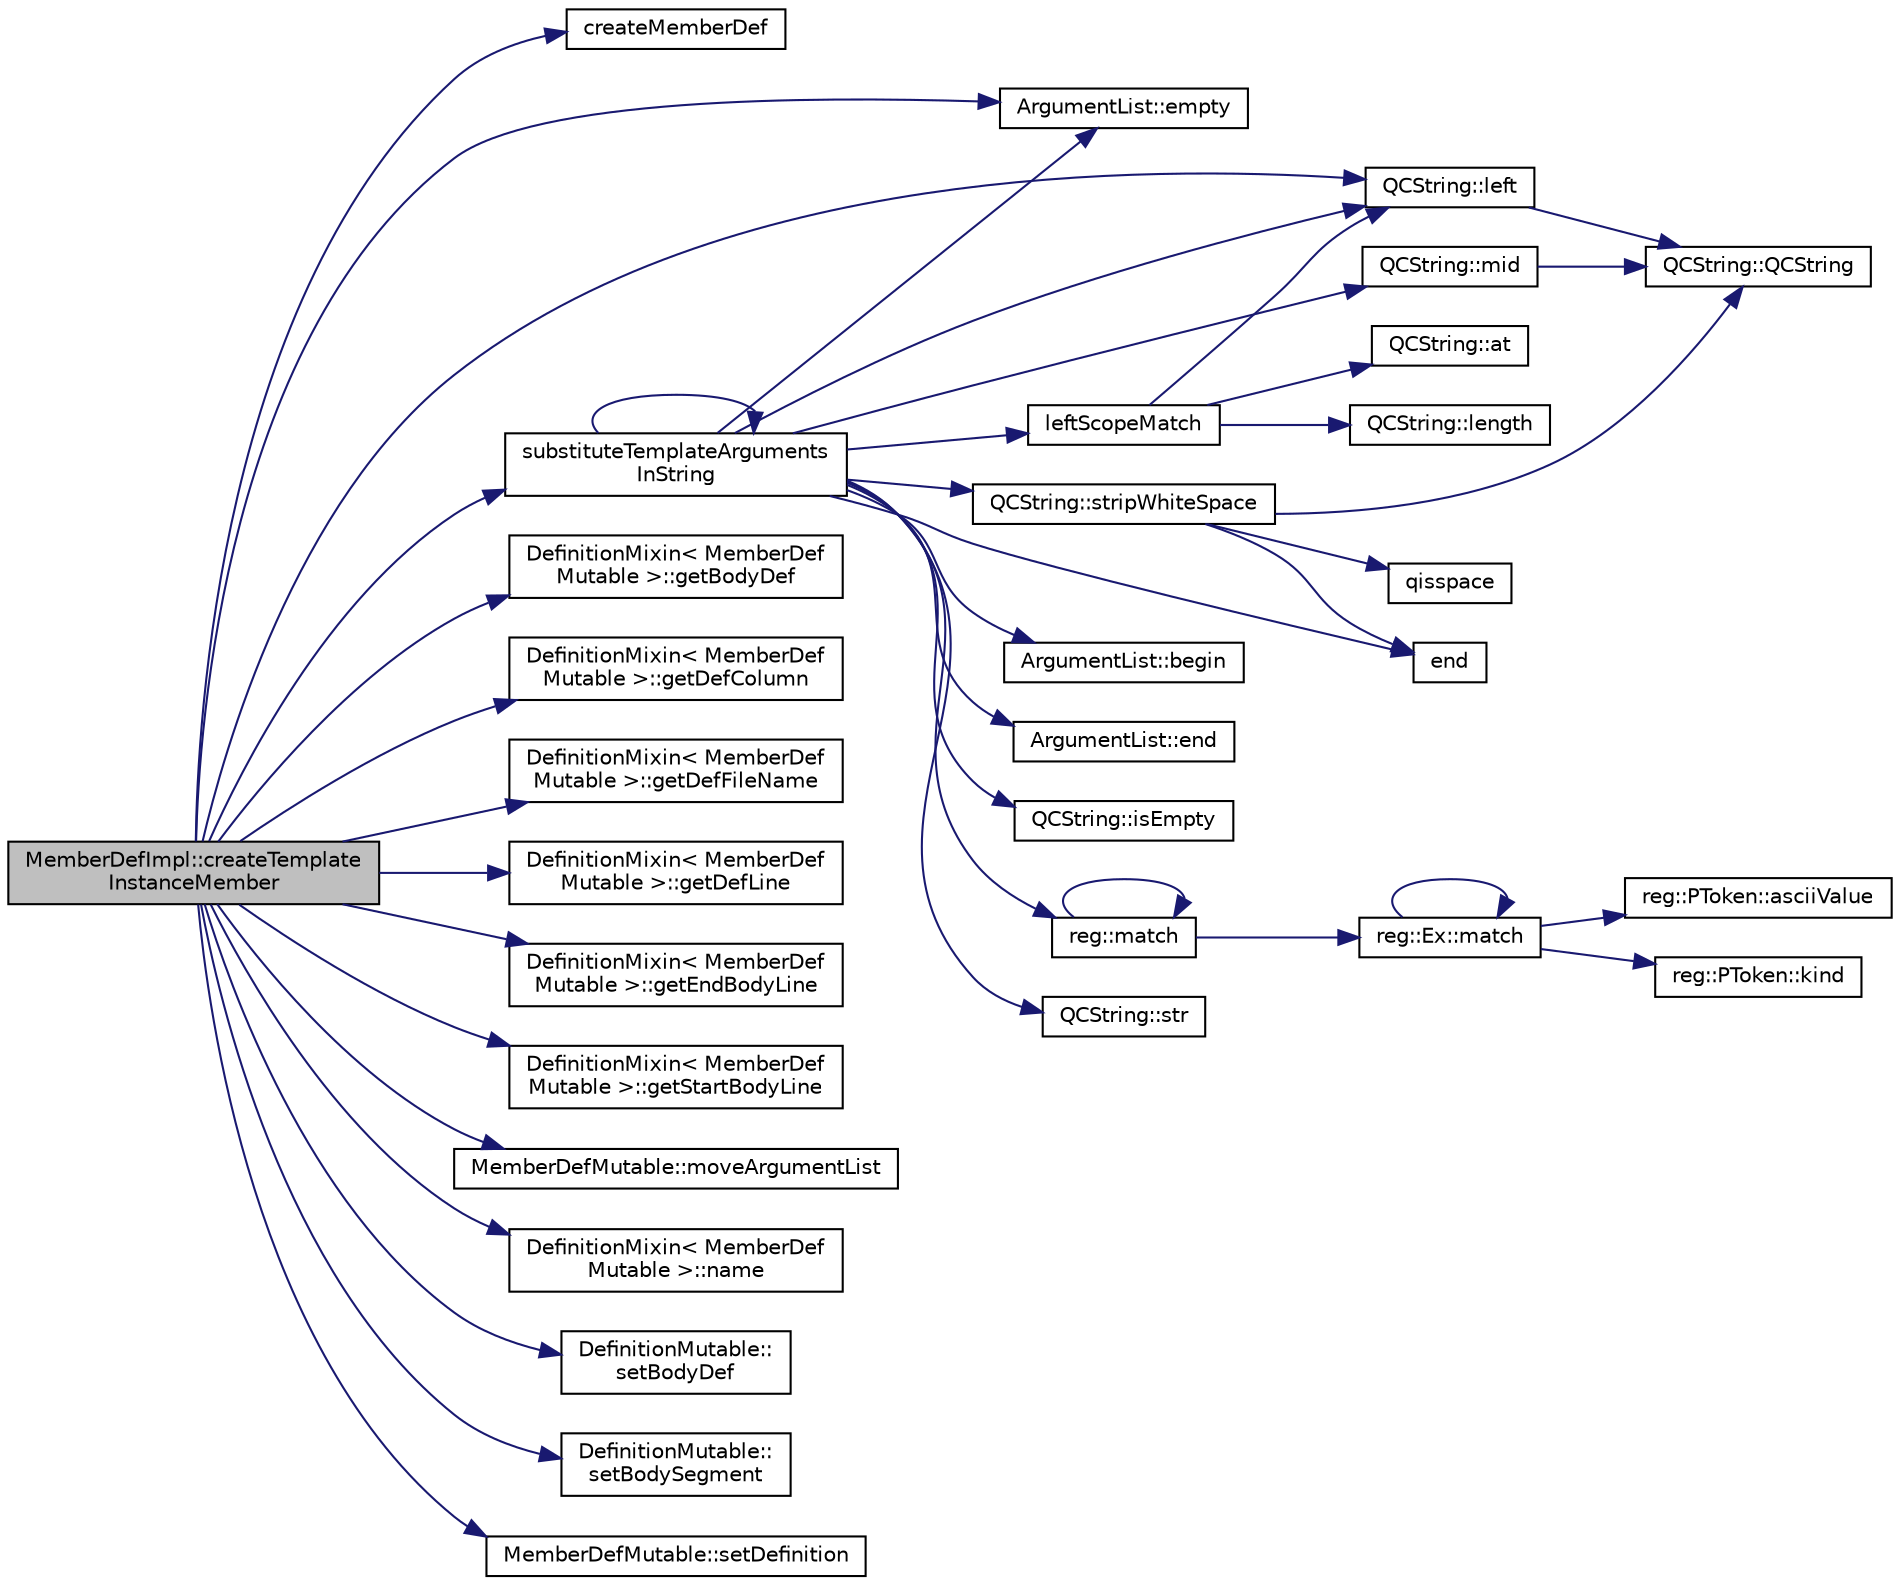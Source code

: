 digraph "MemberDefImpl::createTemplateInstanceMember"
{
 // LATEX_PDF_SIZE
  edge [fontname="Helvetica",fontsize="10",labelfontname="Helvetica",labelfontsize="10"];
  node [fontname="Helvetica",fontsize="10",shape=record];
  rankdir="LR";
  Node1 [label="MemberDefImpl::createTemplate\lInstanceMember",height=0.2,width=0.4,color="black", fillcolor="grey75", style="filled", fontcolor="black",tooltip=" "];
  Node1 -> Node2 [color="midnightblue",fontsize="10",style="solid"];
  Node2 [label="createMemberDef",height=0.2,width=0.4,color="black", fillcolor="white", style="filled",URL="$memberdef_8cpp.html#a2739629cdf19249dcf7cd08f8c9491e7",tooltip=" "];
  Node1 -> Node3 [color="midnightblue",fontsize="10",style="solid"];
  Node3 [label="ArgumentList::empty",height=0.2,width=0.4,color="black", fillcolor="white", style="filled",URL="$classArgumentList.html#aaa15ddcfdb06a535a3398f1dc73d336d",tooltip=" "];
  Node1 -> Node4 [color="midnightblue",fontsize="10",style="solid"];
  Node4 [label="DefinitionMixin\< MemberDef\lMutable \>::getBodyDef",height=0.2,width=0.4,color="black", fillcolor="white", style="filled",URL="$classDefinitionMixin.html#a520d013ca021fd70ae61d44b5960695f",tooltip=" "];
  Node1 -> Node5 [color="midnightblue",fontsize="10",style="solid"];
  Node5 [label="DefinitionMixin\< MemberDef\lMutable \>::getDefColumn",height=0.2,width=0.4,color="black", fillcolor="white", style="filled",URL="$classDefinitionMixin.html#a1a35f6b7d3af1ca4deefff2cebf653a3",tooltip=" "];
  Node1 -> Node6 [color="midnightblue",fontsize="10",style="solid"];
  Node6 [label="DefinitionMixin\< MemberDef\lMutable \>::getDefFileName",height=0.2,width=0.4,color="black", fillcolor="white", style="filled",URL="$classDefinitionMixin.html#a1bdb33760e3315cca793401bb3a31843",tooltip=" "];
  Node1 -> Node7 [color="midnightblue",fontsize="10",style="solid"];
  Node7 [label="DefinitionMixin\< MemberDef\lMutable \>::getDefLine",height=0.2,width=0.4,color="black", fillcolor="white", style="filled",URL="$classDefinitionMixin.html#ab82c6f708e433f94d7d55cf0582d0776",tooltip=" "];
  Node1 -> Node8 [color="midnightblue",fontsize="10",style="solid"];
  Node8 [label="DefinitionMixin\< MemberDef\lMutable \>::getEndBodyLine",height=0.2,width=0.4,color="black", fillcolor="white", style="filled",URL="$classDefinitionMixin.html#a22d0d3dbdfa792990f2f1866cb1eea92",tooltip=" "];
  Node1 -> Node9 [color="midnightblue",fontsize="10",style="solid"];
  Node9 [label="DefinitionMixin\< MemberDef\lMutable \>::getStartBodyLine",height=0.2,width=0.4,color="black", fillcolor="white", style="filled",URL="$classDefinitionMixin.html#a8f0edfb5b5a02ad453690b01e9dc239b",tooltip=" "];
  Node1 -> Node10 [color="midnightblue",fontsize="10",style="solid"];
  Node10 [label="QCString::left",height=0.2,width=0.4,color="black", fillcolor="white", style="filled",URL="$classQCString.html#aecf8b66312c4e97333219cc344c11a4f",tooltip=" "];
  Node10 -> Node11 [color="midnightblue",fontsize="10",style="solid"];
  Node11 [label="QCString::QCString",height=0.2,width=0.4,color="black", fillcolor="white", style="filled",URL="$classQCString.html#ad691e1087cc03e14e00d1147ae0ecab7",tooltip=" "];
  Node1 -> Node12 [color="midnightblue",fontsize="10",style="solid"];
  Node12 [label="MemberDefMutable::moveArgumentList",height=0.2,width=0.4,color="black", fillcolor="white", style="filled",URL="$classMemberDefMutable.html#ae6b8b985f4a543215a25b698a28f4dfc",tooltip=" "];
  Node1 -> Node13 [color="midnightblue",fontsize="10",style="solid"];
  Node13 [label="DefinitionMixin\< MemberDef\lMutable \>::name",height=0.2,width=0.4,color="black", fillcolor="white", style="filled",URL="$classDefinitionMixin.html#a03a95195d1616701c67a11d38b2b22bf",tooltip=" "];
  Node1 -> Node14 [color="midnightblue",fontsize="10",style="solid"];
  Node14 [label="DefinitionMutable::\lsetBodyDef",height=0.2,width=0.4,color="black", fillcolor="white", style="filled",URL="$classDefinitionMutable.html#acebfd2c89008fa8ef42c9ab9bf61d4b7",tooltip=" "];
  Node1 -> Node15 [color="midnightblue",fontsize="10",style="solid"];
  Node15 [label="DefinitionMutable::\lsetBodySegment",height=0.2,width=0.4,color="black", fillcolor="white", style="filled",URL="$classDefinitionMutable.html#a21f0601d0ac0f9d245c7a40e28adc3c6",tooltip=" "];
  Node1 -> Node16 [color="midnightblue",fontsize="10",style="solid"];
  Node16 [label="MemberDefMutable::setDefinition",height=0.2,width=0.4,color="black", fillcolor="white", style="filled",URL="$classMemberDefMutable.html#a2921b5e0d64f62bb9a827c37c26062ce",tooltip=" "];
  Node1 -> Node17 [color="midnightblue",fontsize="10",style="solid"];
  Node17 [label="substituteTemplateArguments\lInString",height=0.2,width=0.4,color="black", fillcolor="white", style="filled",URL="$util_8cpp.html#a701d95cd58d934966013d8be458abc16",tooltip=" "];
  Node17 -> Node18 [color="midnightblue",fontsize="10",style="solid"];
  Node18 [label="ArgumentList::begin",height=0.2,width=0.4,color="black", fillcolor="white", style="filled",URL="$classArgumentList.html#acc52d012d093df1adede055164f69dc9",tooltip=" "];
  Node17 -> Node3 [color="midnightblue",fontsize="10",style="solid"];
  Node17 -> Node19 [color="midnightblue",fontsize="10",style="solid"];
  Node19 [label="ArgumentList::end",height=0.2,width=0.4,color="black", fillcolor="white", style="filled",URL="$classArgumentList.html#a215181845c0d9f0525806a4165c4f552",tooltip=" "];
  Node17 -> Node20 [color="midnightblue",fontsize="10",style="solid"];
  Node20 [label="end",height=0.2,width=0.4,color="black", fillcolor="white", style="filled",URL="$dir_8cpp.html#abb4720f72b574f81dc4f7aea0e653a64",tooltip=" "];
  Node17 -> Node21 [color="midnightblue",fontsize="10",style="solid"];
  Node21 [label="QCString::isEmpty",height=0.2,width=0.4,color="black", fillcolor="white", style="filled",URL="$classQCString.html#a621c4090d69ad7d05ef8e5234376c3d8",tooltip=" "];
  Node17 -> Node10 [color="midnightblue",fontsize="10",style="solid"];
  Node17 -> Node22 [color="midnightblue",fontsize="10",style="solid"];
  Node22 [label="leftScopeMatch",height=0.2,width=0.4,color="black", fillcolor="white", style="filled",URL="$util_8cpp.html#a373928f3b61089f84cb4ee946474792f",tooltip=" "];
  Node22 -> Node23 [color="midnightblue",fontsize="10",style="solid"];
  Node23 [label="QCString::at",height=0.2,width=0.4,color="black", fillcolor="white", style="filled",URL="$classQCString.html#a4c8be5d062cc14919b53ff0a3c8f9a4f",tooltip=" "];
  Node22 -> Node10 [color="midnightblue",fontsize="10",style="solid"];
  Node22 -> Node24 [color="midnightblue",fontsize="10",style="solid"];
  Node24 [label="QCString::length",height=0.2,width=0.4,color="black", fillcolor="white", style="filled",URL="$classQCString.html#ac52596733e9110b778019946d73fb268",tooltip=" "];
  Node17 -> Node25 [color="midnightblue",fontsize="10",style="solid"];
  Node25 [label="reg::match",height=0.2,width=0.4,color="black", fillcolor="white", style="filled",URL="$namespacereg.html#a1a29dcc7e2ccf462503adc5d496881ae",tooltip=" "];
  Node25 -> Node25 [color="midnightblue",fontsize="10",style="solid"];
  Node25 -> Node26 [color="midnightblue",fontsize="10",style="solid"];
  Node26 [label="reg::Ex::match",height=0.2,width=0.4,color="black", fillcolor="white", style="filled",URL="$classreg_1_1Ex.html#a9fc6293038a87e8995a13c0fdfd11499",tooltip=" "];
  Node26 -> Node27 [color="midnightblue",fontsize="10",style="solid"];
  Node27 [label="reg::PToken::asciiValue",height=0.2,width=0.4,color="black", fillcolor="white", style="filled",URL="$classreg_1_1PToken.html#a34589c92a4e8ff59eb14c5536e760929",tooltip=" "];
  Node26 -> Node28 [color="midnightblue",fontsize="10",style="solid"];
  Node28 [label="reg::PToken::kind",height=0.2,width=0.4,color="black", fillcolor="white", style="filled",URL="$classreg_1_1PToken.html#a5b947291aff91a346d6526074989a9fa",tooltip=" "];
  Node26 -> Node26 [color="midnightblue",fontsize="10",style="solid"];
  Node17 -> Node29 [color="midnightblue",fontsize="10",style="solid"];
  Node29 [label="QCString::mid",height=0.2,width=0.4,color="black", fillcolor="white", style="filled",URL="$classQCString.html#a27136caf9c0bc4daca574cda6f113551",tooltip=" "];
  Node29 -> Node11 [color="midnightblue",fontsize="10",style="solid"];
  Node17 -> Node30 [color="midnightblue",fontsize="10",style="solid"];
  Node30 [label="QCString::str",height=0.2,width=0.4,color="black", fillcolor="white", style="filled",URL="$classQCString.html#a9824b07232eea418ab3b3e7dc3178eec",tooltip=" "];
  Node17 -> Node31 [color="midnightblue",fontsize="10",style="solid"];
  Node31 [label="QCString::stripWhiteSpace",height=0.2,width=0.4,color="black", fillcolor="white", style="filled",URL="$classQCString.html#a66269a694d9e6961bfd145bb4ca72f42",tooltip="returns a copy of this string with leading and trailing whitespace removed"];
  Node31 -> Node20 [color="midnightblue",fontsize="10",style="solid"];
  Node31 -> Node11 [color="midnightblue",fontsize="10",style="solid"];
  Node31 -> Node32 [color="midnightblue",fontsize="10",style="solid"];
  Node32 [label="qisspace",height=0.2,width=0.4,color="black", fillcolor="white", style="filled",URL="$qcstring_8h.html#a77c877f20c7388af72f6a936072b5109",tooltip=" "];
  Node17 -> Node17 [color="midnightblue",fontsize="10",style="solid"];
}
